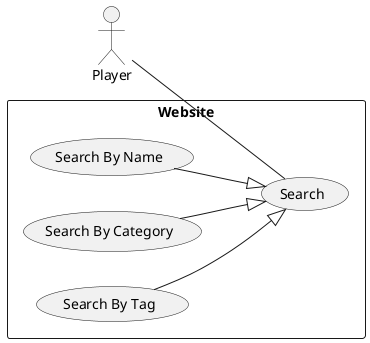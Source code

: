 @startuml

left to right direction

skinparam packageStyle rectangle

actor Player

rectangle Website{

    Player -- (Search)

    (Search By Name) --|> (Search)

    (Search By Category) --|> (Search)

    (Search By Tag) --|> (Search)

}

@enduml
